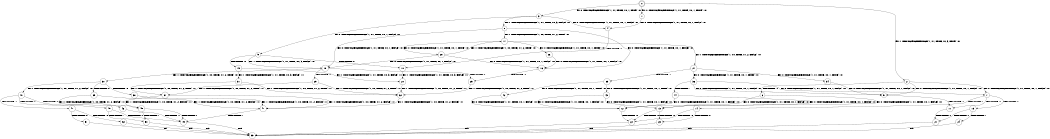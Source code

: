 digraph BCG {
size = "7, 10.5";
center = TRUE;
node [shape = circle];
0 [peripheries = 2];
0 -> 1 [label = "EX !0 !ATOMIC_EXCH_BRANCH (1, +1, TRUE, +0, 1, TRUE) !:0:"];
0 -> 2 [label = "EX !1 !ATOMIC_EXCH_BRANCH (1, +1, TRUE, +0, 3, TRUE) !:0:"];
0 -> 3 [label = "EX !0 !ATOMIC_EXCH_BRANCH (1, +1, TRUE, +0, 1, TRUE) !:0:"];
1 -> 4 [label = "EX !0 !ATOMIC_EXCH_BRANCH (1, +1, TRUE, +0, 1, FALSE) !:0:"];
2 -> 5 [label = "EX !0 !ATOMIC_EXCH_BRANCH (1, +1, TRUE, +0, 1, FALSE) !:0:"];
2 -> 6 [label = "TERMINATE !1"];
2 -> 7 [label = "EX !0 !ATOMIC_EXCH_BRANCH (1, +1, TRUE, +0, 1, FALSE) !:0:"];
3 -> 4 [label = "EX !0 !ATOMIC_EXCH_BRANCH (1, +1, TRUE, +0, 1, FALSE) !:0:"];
3 -> 8 [label = "EX !1 !ATOMIC_EXCH_BRANCH (1, +1, TRUE, +0, 3, FALSE) !:0:"];
3 -> 9 [label = "EX !0 !ATOMIC_EXCH_BRANCH (1, +1, TRUE, +0, 1, FALSE) !:0:"];
4 -> 10 [label = "TERMINATE !0"];
5 -> 11 [label = "TERMINATE !0"];
6 -> 12 [label = "EX !0 !ATOMIC_EXCH_BRANCH (1, +1, TRUE, +0, 1, FALSE) !:0:"];
6 -> 13 [label = "EX !0 !ATOMIC_EXCH_BRANCH (1, +1, TRUE, +0, 1, FALSE) !:0:"];
7 -> 11 [label = "TERMINATE !0"];
7 -> 14 [label = "TERMINATE !1"];
7 -> 15 [label = "TERMINATE !0"];
8 -> 16 [label = "EX !0 !ATOMIC_EXCH_BRANCH (1, +1, TRUE, +0, 1, FALSE) !:0:"];
8 -> 17 [label = "EX !1 !ATOMIC_EXCH_BRANCH (1, +0, TRUE, +1, 2, TRUE) !:0:"];
8 -> 18 [label = "EX !0 !ATOMIC_EXCH_BRANCH (1, +1, TRUE, +0, 1, FALSE) !:0:"];
9 -> 10 [label = "TERMINATE !0"];
9 -> 19 [label = "TERMINATE !0"];
9 -> 18 [label = "EX !1 !ATOMIC_EXCH_BRANCH (1, +1, TRUE, +0, 3, FALSE) !:0:"];
10 -> 20 [label = "EX !1 !ATOMIC_EXCH_BRANCH (1, +1, TRUE, +0, 3, FALSE) !:1:"];
11 -> 21 [label = "TERMINATE !1"];
12 -> 22 [label = "TERMINATE !0"];
13 -> 22 [label = "TERMINATE !0"];
13 -> 23 [label = "TERMINATE !0"];
14 -> 22 [label = "TERMINATE !0"];
14 -> 23 [label = "TERMINATE !0"];
15 -> 21 [label = "TERMINATE !1"];
15 -> 24 [label = "TERMINATE !1"];
16 -> 25 [label = "TERMINATE !0"];
17 -> 26 [label = "EX !0 !ATOMIC_EXCH_BRANCH (1, +1, TRUE, +0, 1, TRUE) !:0:"];
17 -> 27 [label = "EX !1 !ATOMIC_EXCH_BRANCH (1, +0, TRUE, +1, 2, FALSE) !:0:"];
17 -> 28 [label = "EX !0 !ATOMIC_EXCH_BRANCH (1, +1, TRUE, +0, 1, TRUE) !:0:"];
18 -> 25 [label = "TERMINATE !0"];
18 -> 29 [label = "TERMINATE !0"];
18 -> 30 [label = "EX !1 !ATOMIC_EXCH_BRANCH (1, +0, TRUE, +1, 2, TRUE) !:0:"];
19 -> 20 [label = "EX !1 !ATOMIC_EXCH_BRANCH (1, +1, TRUE, +0, 3, FALSE) !:1:"];
19 -> 31 [label = "EX !1 !ATOMIC_EXCH_BRANCH (1, +1, TRUE, +0, 3, FALSE) !:1:"];
20 -> 32 [label = "EX !1 !ATOMIC_EXCH_BRANCH (1, +0, TRUE, +1, 2, TRUE) !:1:"];
21 -> 33 [label = "exit"];
22 -> 33 [label = "exit"];
23 -> 33 [label = "exit"];
24 -> 33 [label = "exit"];
25 -> 32 [label = "EX !1 !ATOMIC_EXCH_BRANCH (1, +0, TRUE, +1, 2, TRUE) !:1:"];
26 -> 16 [label = "EX !0 !ATOMIC_EXCH_BRANCH (1, +1, TRUE, +0, 1, FALSE) !:0:"];
27 -> 34 [label = "EX !0 !ATOMIC_EXCH_BRANCH (1, +1, TRUE, +0, 1, TRUE) !:0:"];
27 -> 35 [label = "TERMINATE !1"];
27 -> 36 [label = "EX !0 !ATOMIC_EXCH_BRANCH (1, +1, TRUE, +0, 1, TRUE) !:0:"];
28 -> 16 [label = "EX !0 !ATOMIC_EXCH_BRANCH (1, +1, TRUE, +0, 1, FALSE) !:0:"];
28 -> 17 [label = "EX !1 !ATOMIC_EXCH_BRANCH (1, +0, TRUE, +1, 2, TRUE) !:0:"];
28 -> 18 [label = "EX !0 !ATOMIC_EXCH_BRANCH (1, +1, TRUE, +0, 1, FALSE) !:0:"];
29 -> 32 [label = "EX !1 !ATOMIC_EXCH_BRANCH (1, +0, TRUE, +1, 2, TRUE) !:1:"];
29 -> 37 [label = "EX !1 !ATOMIC_EXCH_BRANCH (1, +0, TRUE, +1, 2, TRUE) !:1:"];
30 -> 38 [label = "TERMINATE !0"];
30 -> 39 [label = "TERMINATE !0"];
30 -> 40 [label = "EX !1 !ATOMIC_EXCH_BRANCH (1, +0, TRUE, +1, 2, FALSE) !:0:"];
31 -> 32 [label = "EX !1 !ATOMIC_EXCH_BRANCH (1, +0, TRUE, +1, 2, TRUE) !:1:"];
31 -> 37 [label = "EX !1 !ATOMIC_EXCH_BRANCH (1, +0, TRUE, +1, 2, TRUE) !:1:"];
32 -> 41 [label = "EX !1 !ATOMIC_EXCH_BRANCH (1, +0, TRUE, +1, 2, FALSE) !:1:"];
34 -> 5 [label = "EX !0 !ATOMIC_EXCH_BRANCH (1, +1, TRUE, +0, 1, FALSE) !:0:"];
35 -> 42 [label = "EX !0 !ATOMIC_EXCH_BRANCH (1, +1, TRUE, +0, 1, TRUE) !:0:"];
35 -> 43 [label = "EX !0 !ATOMIC_EXCH_BRANCH (1, +1, TRUE, +0, 1, TRUE) !:0:"];
36 -> 5 [label = "EX !0 !ATOMIC_EXCH_BRANCH (1, +1, TRUE, +0, 1, FALSE) !:0:"];
36 -> 44 [label = "TERMINATE !1"];
36 -> 7 [label = "EX !0 !ATOMIC_EXCH_BRANCH (1, +1, TRUE, +0, 1, FALSE) !:0:"];
37 -> 41 [label = "EX !1 !ATOMIC_EXCH_BRANCH (1, +0, TRUE, +1, 2, FALSE) !:1:"];
37 -> 45 [label = "EX !1 !ATOMIC_EXCH_BRANCH (1, +0, TRUE, +1, 2, FALSE) !:1:"];
38 -> 41 [label = "EX !1 !ATOMIC_EXCH_BRANCH (1, +0, TRUE, +1, 2, FALSE) !:1:"];
39 -> 41 [label = "EX !1 !ATOMIC_EXCH_BRANCH (1, +0, TRUE, +1, 2, FALSE) !:1:"];
39 -> 45 [label = "EX !1 !ATOMIC_EXCH_BRANCH (1, +0, TRUE, +1, 2, FALSE) !:1:"];
40 -> 46 [label = "TERMINATE !0"];
40 -> 47 [label = "TERMINATE !1"];
40 -> 48 [label = "TERMINATE !0"];
41 -> 49 [label = "TERMINATE !1"];
42 -> 12 [label = "EX !0 !ATOMIC_EXCH_BRANCH (1, +1, TRUE, +0, 1, FALSE) !:0:"];
43 -> 12 [label = "EX !0 !ATOMIC_EXCH_BRANCH (1, +1, TRUE, +0, 1, FALSE) !:0:"];
43 -> 13 [label = "EX !0 !ATOMIC_EXCH_BRANCH (1, +1, TRUE, +0, 1, FALSE) !:0:"];
44 -> 12 [label = "EX !0 !ATOMIC_EXCH_BRANCH (1, +1, TRUE, +0, 1, FALSE) !:0:"];
44 -> 13 [label = "EX !0 !ATOMIC_EXCH_BRANCH (1, +1, TRUE, +0, 1, FALSE) !:0:"];
45 -> 49 [label = "TERMINATE !1"];
45 -> 50 [label = "TERMINATE !1"];
46 -> 49 [label = "TERMINATE !1"];
47 -> 51 [label = "TERMINATE !0"];
47 -> 52 [label = "TERMINATE !0"];
48 -> 49 [label = "TERMINATE !1"];
48 -> 50 [label = "TERMINATE !1"];
49 -> 33 [label = "exit"];
50 -> 33 [label = "exit"];
51 -> 33 [label = "exit"];
52 -> 33 [label = "exit"];
}
